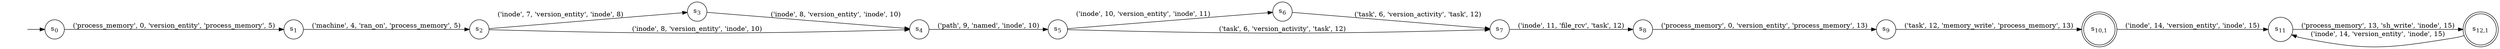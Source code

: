 digraph DFA {
    rankdir = LR;
    I [style = invis];
    I -> S0;
    S0 [label = <s<sub>0</sub>>, shape = circle];
    S1 [label = <s<sub>1</sub>>, shape = circle];
    S2 [label = <s<sub>2</sub>>, shape = circle];
    S3 [label = <s<sub>3</sub>>, shape = circle];
    S4 [label = <s<sub>4</sub>>, shape = circle];
    S5 [label = <s<sub>5</sub>>, shape = circle];
    S6 [label = <s<sub>6</sub>>, shape = circle];
    S7 [label = <s<sub>7</sub>>, shape = circle];
    S8 [label = <s<sub>8</sub>>, shape = circle];
    S9 [label = <s<sub>9</sub>>, shape = circle];
    S10 [label = <s<sub>10,1</sub>>, shape = circle, peripheries = 2];
    S11 [label = <s<sub>11</sub>>, shape = circle];
    S12 [label = <s<sub>12,1</sub>>, shape = circle, peripheries = 2];
    S12 -> S11 [label = "('inode', 14, 'version_entity', 'inode', 15)"];
    S11 -> S12 [label = "('process_memory', 13, 'sh_write', 'inode', 15)"];
    S10 -> S11 [label = "('inode', 14, 'version_entity', 'inode', 15)"];
    S9 -> S10 [label = "('task', 12, 'memory_write', 'process_memory', 13)"];
    S8 -> S9 [label = "('process_memory', 0, 'version_entity', 'process_memory', 13)"];
    S7 -> S8 [label = "('inode', 11, 'file_rcv', 'task', 12)"];
    S6 -> S7 [label = "('task', 6, 'version_activity', 'task', 12)"];
    S5 -> S6 [label = "('inode', 10, 'version_entity', 'inode', 11)"];
    S5 -> S7 [label = "('task', 6, 'version_activity', 'task', 12)"];
    S4 -> S5 [label = "('path', 9, 'named', 'inode', 10)"];
    S3 -> S4 [label = "('inode', 8, 'version_entity', 'inode', 10)"];
    S2 -> S3 [label = "('inode', 7, 'version_entity', 'inode', 8)"];
    S2 -> S4 [label = "('inode', 8, 'version_entity', 'inode', 10)"];
    S1 -> S2 [label = "('machine', 4, 'ran_on', 'process_memory', 5)"];
    S0 -> S1 [label = "('process_memory', 0, 'version_entity', 'process_memory', 5)"];
}
